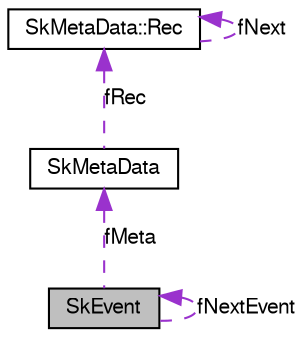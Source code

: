 digraph G
{
  edge [fontname="FreeSans",fontsize="10",labelfontname="FreeSans",labelfontsize="10"];
  node [fontname="FreeSans",fontsize="10",shape=record];
  Node1 [label="SkEvent",height=0.2,width=0.4,color="black", fillcolor="grey75", style="filled" fontcolor="black"];
  Node2 -> Node1 [dir=back,color="darkorchid3",fontsize="10",style="dashed",label="fMeta",fontname="FreeSans"];
  Node2 [label="SkMetaData",height=0.2,width=0.4,color="black", fillcolor="white", style="filled",URL="$class_sk_meta_data.html"];
  Node3 -> Node2 [dir=back,color="darkorchid3",fontsize="10",style="dashed",label="fRec",fontname="FreeSans"];
  Node3 [label="SkMetaData::Rec",height=0.2,width=0.4,color="black", fillcolor="white", style="filled",URL="$struct_sk_meta_data_1_1_rec.html"];
  Node3 -> Node3 [dir=back,color="darkorchid3",fontsize="10",style="dashed",label="fNext",fontname="FreeSans"];
  Node1 -> Node1 [dir=back,color="darkorchid3",fontsize="10",style="dashed",label="fNextEvent",fontname="FreeSans"];
}
